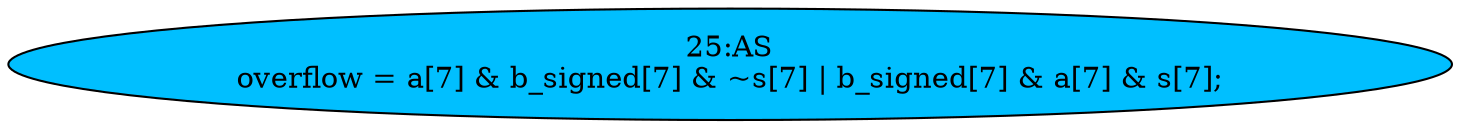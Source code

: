 strict digraph "" {
	node [label="\N"];
	"25:AS"	[ast="<pyverilog.vparser.ast.Assign object at 0x7f7b1469c810>",
		def_var="['overflow']",
		fillcolor=deepskyblue,
		label="25:AS
overflow = a[7] & b_signed[7] & ~s[7] | b_signed[7] & a[7] & s[7];",
		statements="[]",
		style=filled,
		typ=Assign,
		use_var="['a', 'b_signed', 's', 'b_signed', 'a', 's']"];
}
